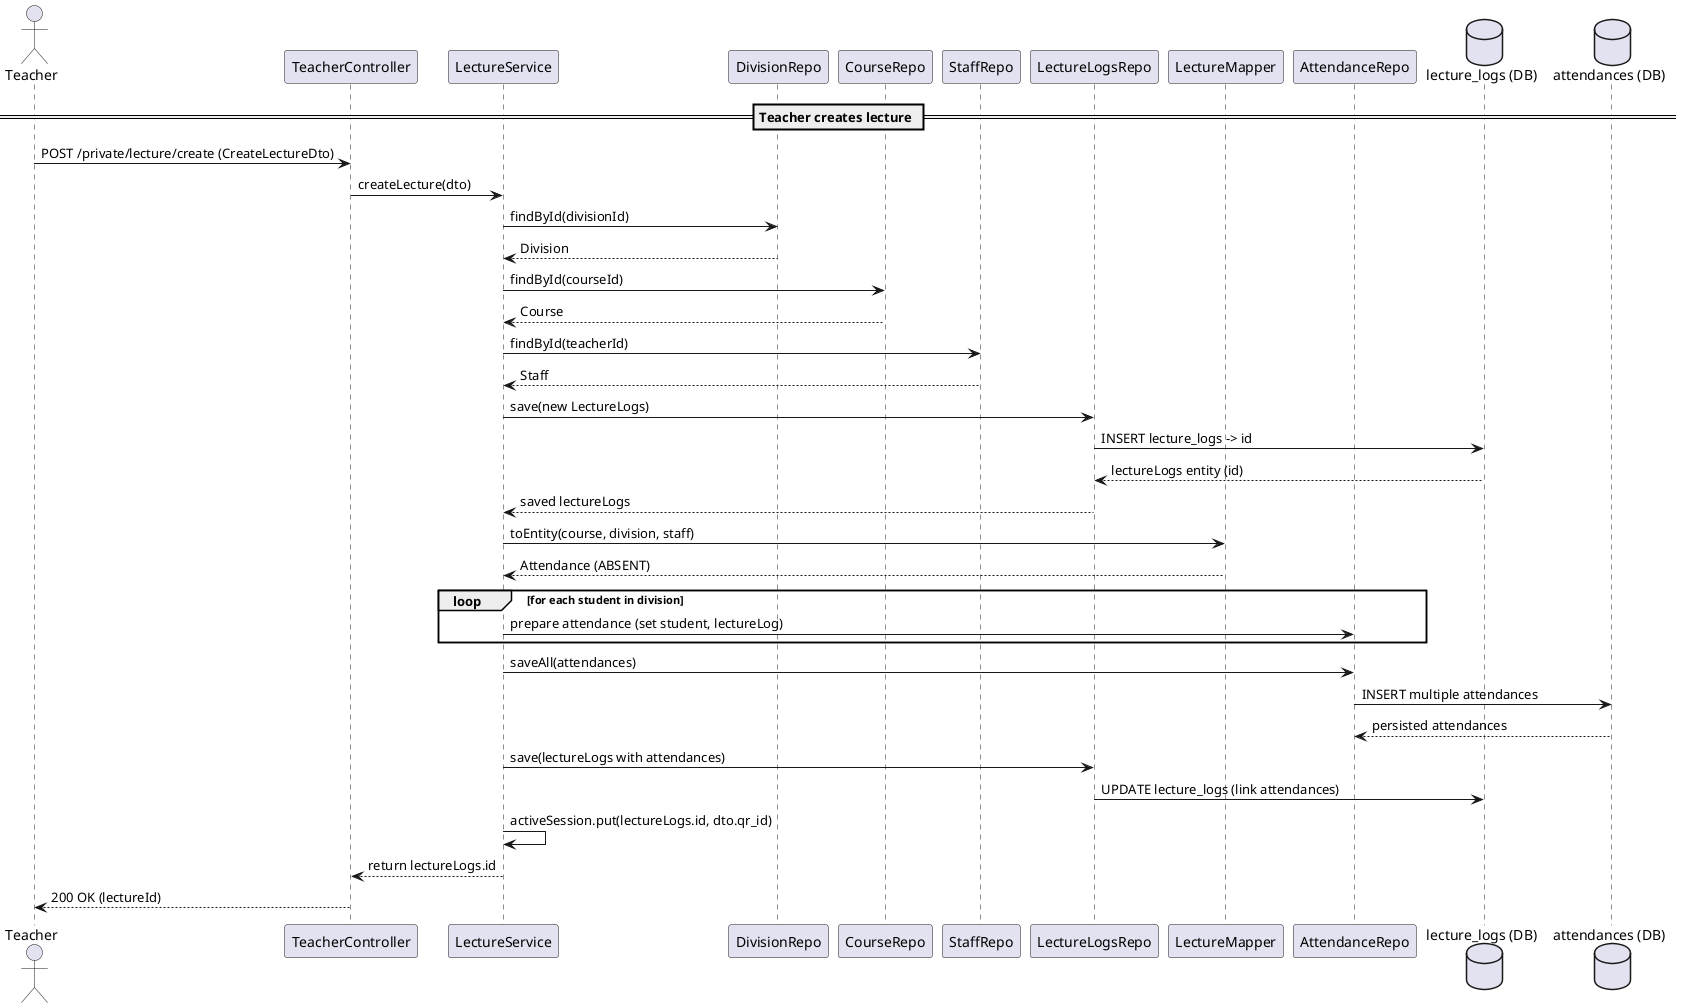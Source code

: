 @startuml
actor Teacher
participant "TeacherController" as Controller
participant "LectureService" as LectureService
participant "DivisionRepo" as DivisionRepo
participant "CourseRepo" as CourseRepo
participant "StaffRepo" as StaffRepo
participant "LectureLogsRepo" as LectureLogsRepo
participant "LectureMapper" as LectureMapper
participant "AttendanceRepo" as AttendanceRepo
database "lecture_logs (DB)" as LectureLogsDB
database "attendances (DB)" as AttendanceDB
== Teacher creates lecture ==
Teacher -> Controller: POST /private/lecture/create (CreateLectureDto)
Controller -> LectureService: createLecture(dto)
LectureService -> DivisionRepo: findById(divisionId)
DivisionRepo --> LectureService: Division
LectureService -> CourseRepo: findById(courseId)
CourseRepo --> LectureService: Course
LectureService -> StaffRepo: findById(teacherId)
StaffRepo --> LectureService: Staff
LectureService -> LectureLogsRepo: save(new LectureLogs)
LectureLogsRepo -> LectureLogsDB: INSERT lecture_logs -> id
LectureLogsDB --> LectureLogsRepo: lectureLogs entity (id)
LectureLogsRepo --> LectureService: saved lectureLogs
LectureService -> LectureMapper: toEntity(course, division, staff)
LectureMapper --> LectureService: Attendance (ABSENT)
loop for each student in division
    LectureService -> AttendanceRepo: prepare attendance (set student, lectureLog)
end
LectureService -> AttendanceRepo: saveAll(attendances)
AttendanceRepo -> AttendanceDB: INSERT multiple attendances
AttendanceDB --> AttendanceRepo: persisted attendances
LectureService -> LectureLogsRepo: save(lectureLogs with attendances)
LectureLogsRepo -> LectureLogsDB: UPDATE lecture_logs (link attendances)
LectureService -> LectureService: activeSession.put(lectureLogs.id, dto.qr_id)
LectureService --> Controller: return lectureLogs.id
Controller --> Teacher: 200 OK (lectureId)
@enduml